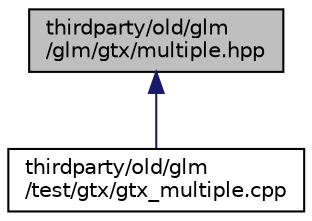 digraph "thirdparty/old/glm/glm/gtx/multiple.hpp"
{
  edge [fontname="Helvetica",fontsize="10",labelfontname="Helvetica",labelfontsize="10"];
  node [fontname="Helvetica",fontsize="10",shape=record];
  Node1 [label="thirdparty/old/glm\l/glm/gtx/multiple.hpp",height=0.2,width=0.4,color="black", fillcolor="grey75", style="filled", fontcolor="black"];
  Node1 -> Node2 [dir="back",color="midnightblue",fontsize="10",style="solid",fontname="Helvetica"];
  Node2 [label="thirdparty/old/glm\l/test/gtx/gtx_multiple.cpp",height=0.2,width=0.4,color="black", fillcolor="white", style="filled",URL="$gtx__multiple_8cpp.html",tooltip="OpenGL Mathematics (glm.g-truc.net) "];
}
